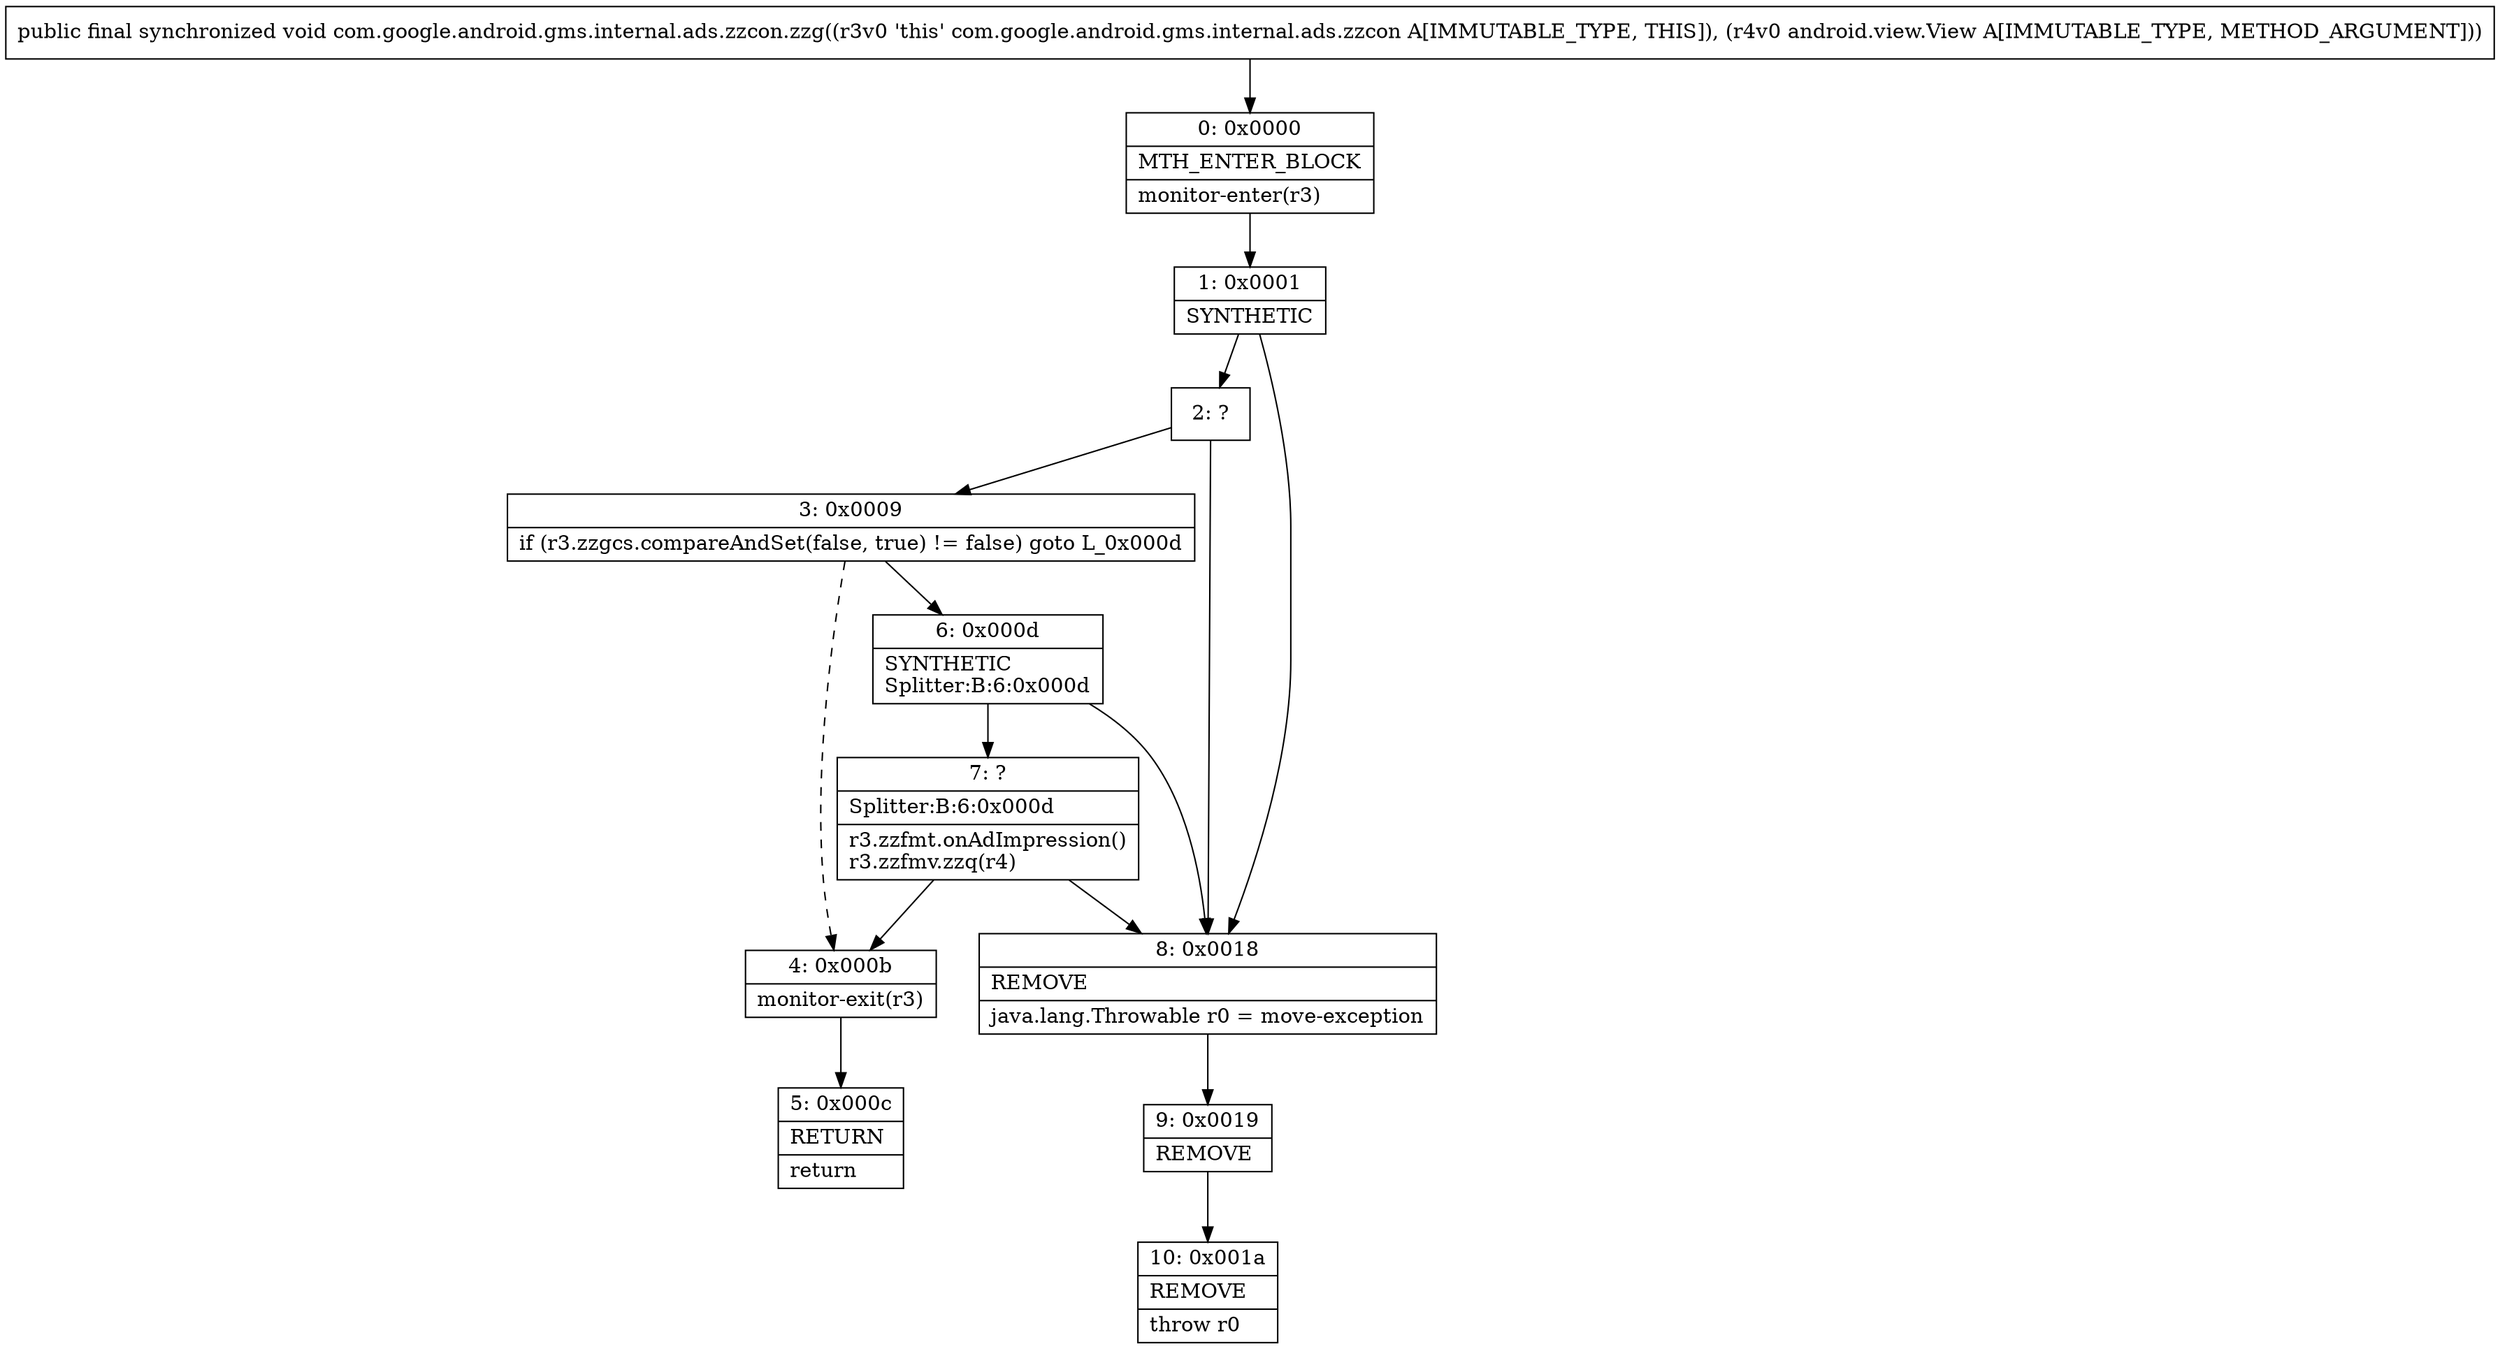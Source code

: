 digraph "CFG forcom.google.android.gms.internal.ads.zzcon.zzg(Landroid\/view\/View;)V" {
Node_0 [shape=record,label="{0\:\ 0x0000|MTH_ENTER_BLOCK\l|monitor\-enter(r3)\l}"];
Node_1 [shape=record,label="{1\:\ 0x0001|SYNTHETIC\l}"];
Node_2 [shape=record,label="{2\:\ ?}"];
Node_3 [shape=record,label="{3\:\ 0x0009|if (r3.zzgcs.compareAndSet(false, true) != false) goto L_0x000d\l}"];
Node_4 [shape=record,label="{4\:\ 0x000b|monitor\-exit(r3)\l}"];
Node_5 [shape=record,label="{5\:\ 0x000c|RETURN\l|return\l}"];
Node_6 [shape=record,label="{6\:\ 0x000d|SYNTHETIC\lSplitter:B:6:0x000d\l}"];
Node_7 [shape=record,label="{7\:\ ?|Splitter:B:6:0x000d\l|r3.zzfmt.onAdImpression()\lr3.zzfmv.zzq(r4)\l}"];
Node_8 [shape=record,label="{8\:\ 0x0018|REMOVE\l|java.lang.Throwable r0 = move\-exception\l}"];
Node_9 [shape=record,label="{9\:\ 0x0019|REMOVE\l}"];
Node_10 [shape=record,label="{10\:\ 0x001a|REMOVE\l|throw r0\l}"];
MethodNode[shape=record,label="{public final synchronized void com.google.android.gms.internal.ads.zzcon.zzg((r3v0 'this' com.google.android.gms.internal.ads.zzcon A[IMMUTABLE_TYPE, THIS]), (r4v0 android.view.View A[IMMUTABLE_TYPE, METHOD_ARGUMENT])) }"];
MethodNode -> Node_0;
Node_0 -> Node_1;
Node_1 -> Node_2;
Node_1 -> Node_8;
Node_2 -> Node_8;
Node_2 -> Node_3;
Node_3 -> Node_4[style=dashed];
Node_3 -> Node_6;
Node_4 -> Node_5;
Node_6 -> Node_7;
Node_6 -> Node_8;
Node_7 -> Node_8;
Node_7 -> Node_4;
Node_8 -> Node_9;
Node_9 -> Node_10;
}

